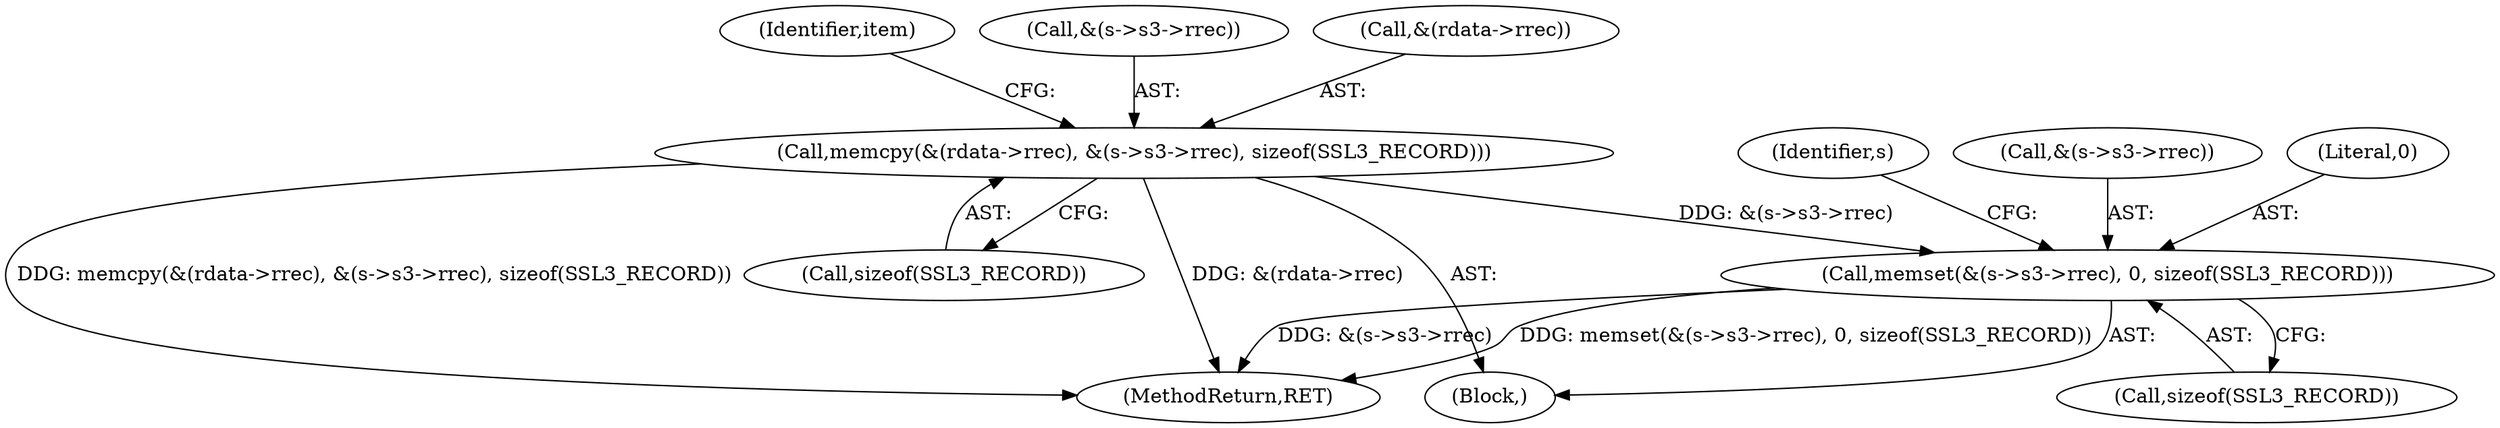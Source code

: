 digraph "0_openssl_103b171d8fc282ef435f8de9afbf7782e312961f@API" {
"1000182" [label="(Call,memcpy(&(rdata->rrec), &(s->s3->rrec), sizeof(SSL3_RECORD)))"];
"1000249" [label="(Call,memset(&(s->s3->rrec), 0, sizeof(SSL3_RECORD)))"];
"1000197" [label="(Identifier,item)"];
"1000107" [label="(Block,)"];
"1000249" [label="(Call,memset(&(s->s3->rrec), 0, sizeof(SSL3_RECORD)))"];
"1000262" [label="(Identifier,s)"];
"1000187" [label="(Call,&(s->s3->rrec))"];
"1000257" [label="(Call,sizeof(SSL3_RECORD))"];
"1000250" [label="(Call,&(s->s3->rrec))"];
"1000256" [label="(Literal,0)"];
"1000183" [label="(Call,&(rdata->rrec))"];
"1000193" [label="(Call,sizeof(SSL3_RECORD))"];
"1000182" [label="(Call,memcpy(&(rdata->rrec), &(s->s3->rrec), sizeof(SSL3_RECORD)))"];
"1000323" [label="(MethodReturn,RET)"];
"1000182" -> "1000107"  [label="AST: "];
"1000182" -> "1000193"  [label="CFG: "];
"1000183" -> "1000182"  [label="AST: "];
"1000187" -> "1000182"  [label="AST: "];
"1000193" -> "1000182"  [label="AST: "];
"1000197" -> "1000182"  [label="CFG: "];
"1000182" -> "1000323"  [label="DDG: memcpy(&(rdata->rrec), &(s->s3->rrec), sizeof(SSL3_RECORD))"];
"1000182" -> "1000323"  [label="DDG: &(rdata->rrec)"];
"1000182" -> "1000249"  [label="DDG: &(s->s3->rrec)"];
"1000249" -> "1000107"  [label="AST: "];
"1000249" -> "1000257"  [label="CFG: "];
"1000250" -> "1000249"  [label="AST: "];
"1000256" -> "1000249"  [label="AST: "];
"1000257" -> "1000249"  [label="AST: "];
"1000262" -> "1000249"  [label="CFG: "];
"1000249" -> "1000323"  [label="DDG: &(s->s3->rrec)"];
"1000249" -> "1000323"  [label="DDG: memset(&(s->s3->rrec), 0, sizeof(SSL3_RECORD))"];
}
